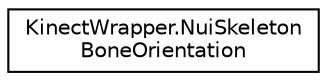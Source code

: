 digraph "Graphical Class Hierarchy"
{
  edge [fontname="Helvetica",fontsize="10",labelfontname="Helvetica",labelfontsize="10"];
  node [fontname="Helvetica",fontsize="10",shape=record];
  rankdir="LR";
  Node0 [label="KinectWrapper.NuiSkeleton\lBoneOrientation",height=0.2,width=0.4,color="black", fillcolor="white", style="filled",URL="$struct_kinect_wrapper_1_1_nui_skeleton_bone_orientation.html"];
}
